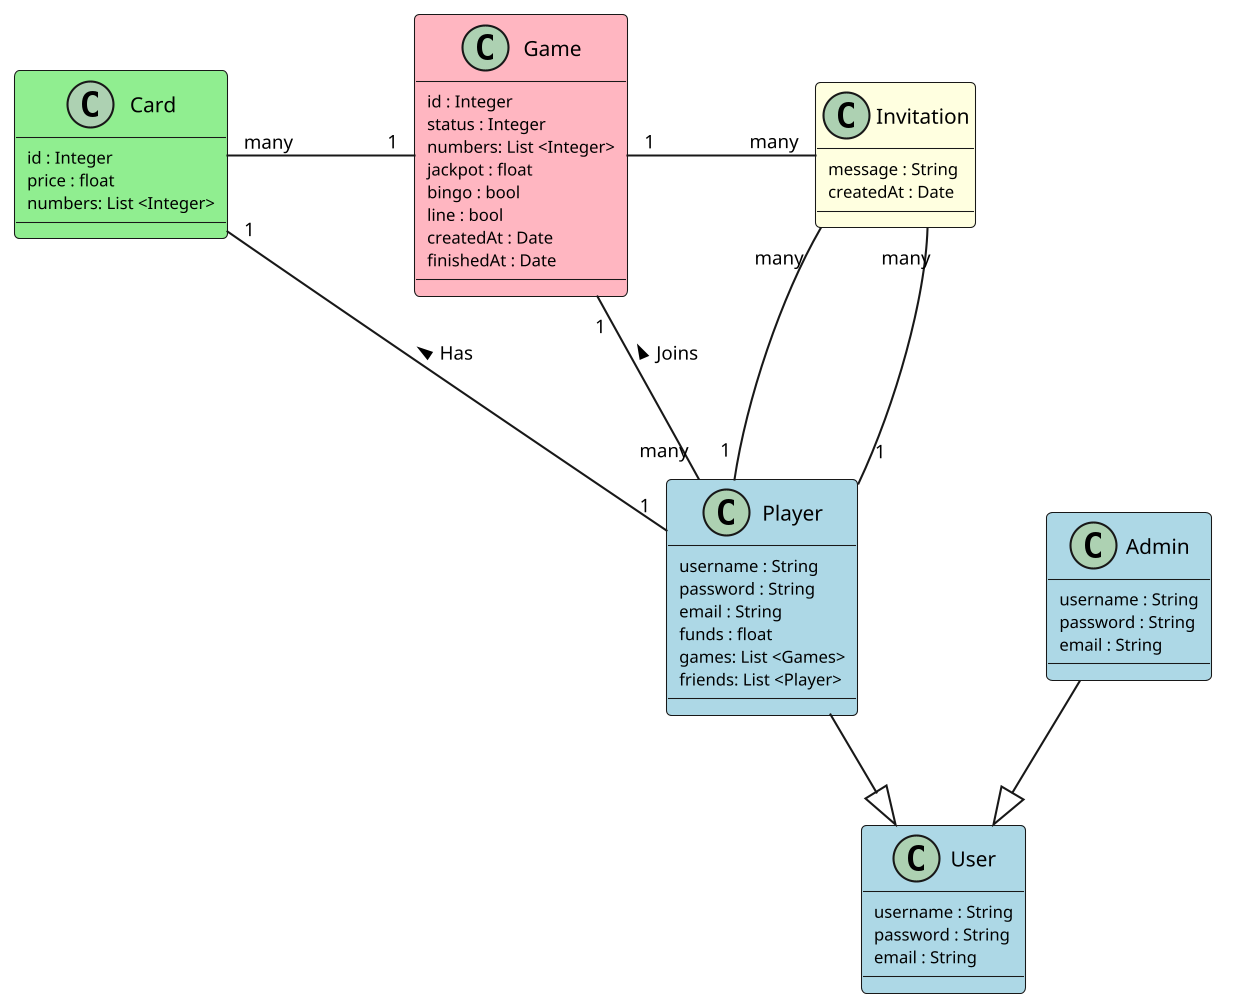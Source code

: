 @startuml

skinparam dpi 200
skinparam classAttributeFontSize 8
skinparam classArrowFontSize 9
skinparam classFontSize 10
skinparam nodesep 90
skinparam ranksep 40
hide stereotype

skinparam class {
	BackgroundColor White
	BackgroundColor<<Game>> LightPink
	BackgroundColor<<User>> LightBlue
	BackgroundColor<<Card>> LightGreen
	BackgroundColor<<Invitation>> LightYellow
}
skinparam shadowing false

skinparam package<<Layout>> {
  borderColor Transparent
  backgroundColor Transparent
  fontColor Transparent
  stereotypeFontColor Transparent
}

class User <<User>> {
    username : String
    password : String
    email : String
}

package Users <<Layout>>{
    class Player <<User>> {
        username : String
        password : String
        email : String
        funds : float
        games: List <Games>
        friends: List <Player>
    }

    class Admin <<User>> {
    username : String
    password : String
    email : String
    }
}

class Card <<Card>> {
    id : Integer
    price : float
    numbers: List <Integer>
}

class Game <<Game>> {
    id : Integer
    status : Integer
    numbers: List <Integer>
    jackpot : float
    bingo : bool
    line : bool
    createdAt : Date
    finishedAt : Date
}

class Invitation <<Invitation>> {
    message : String
    createdAt : Date
}

Invitation "many" -- "1" Player

Invitation "many" -- "1" Player

Invitation "many" -left- "1" Game

Game "1" -left- "many" Card

Player "1" -- "1" Card : Has >

Player "many" -- "1" Game : Joins >

Player " " --|> " " User

Admin " " --|> " " User

@enduml